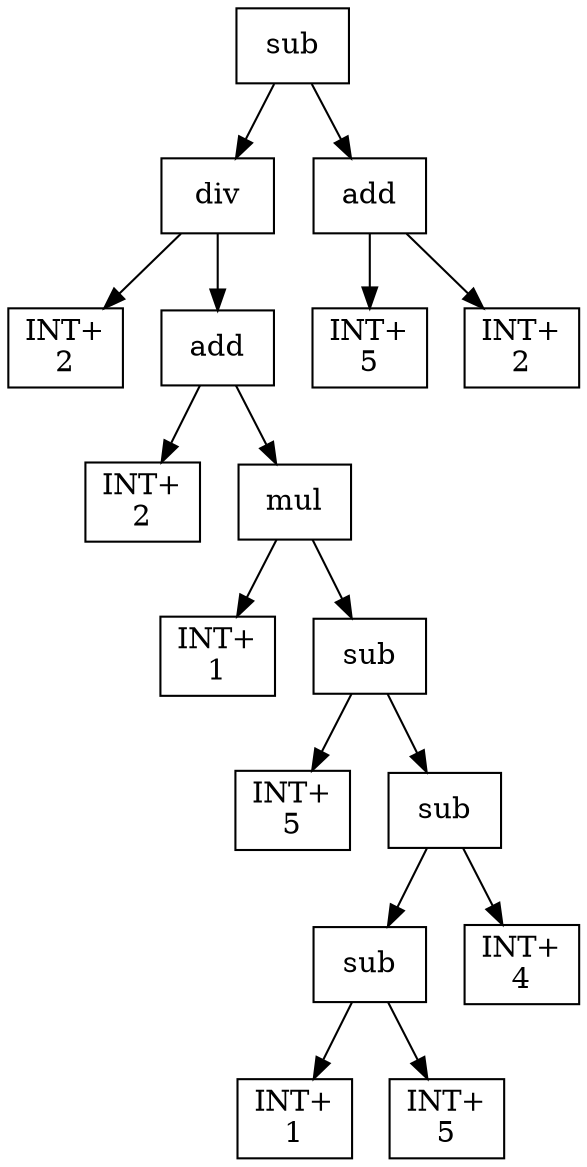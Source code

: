 digraph expr {
  node [shape=box];
  n1 [label="sub"];
  n2 [label="div"];
  n3 [label="INT+\n2"];
  n4 [label="add"];
  n5 [label="INT+\n2"];
  n6 [label="mul"];
  n7 [label="INT+\n1"];
  n8 [label="sub"];
  n9 [label="INT+\n5"];
  n10 [label="sub"];
  n11 [label="sub"];
  n12 [label="INT+\n1"];
  n13 [label="INT+\n5"];
  n11 -> n12;
  n11 -> n13;
  n14 [label="INT+\n4"];
  n10 -> n11;
  n10 -> n14;
  n8 -> n9;
  n8 -> n10;
  n6 -> n7;
  n6 -> n8;
  n4 -> n5;
  n4 -> n6;
  n2 -> n3;
  n2 -> n4;
  n15 [label="add"];
  n16 [label="INT+\n5"];
  n17 [label="INT+\n2"];
  n15 -> n16;
  n15 -> n17;
  n1 -> n2;
  n1 -> n15;
}